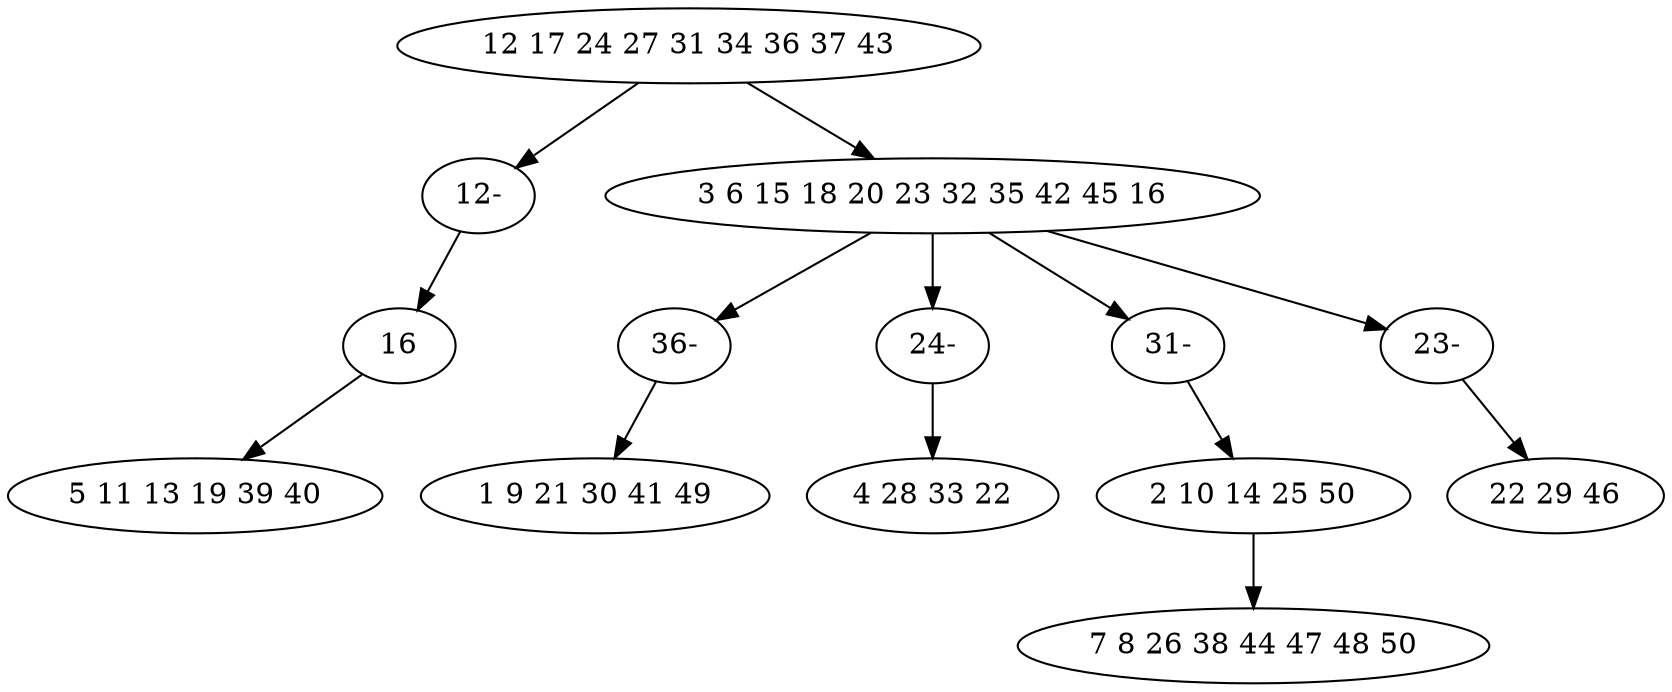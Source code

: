 digraph true_tree {
	"0" -> "12"
	"0" -> "2"
	"2" -> "9"
	"2" -> "11"
	"2" -> "10"
	"5" -> "6"
	"1" -> "7"
	"2" -> "13"
	"9" -> "3"
	"10" -> "5"
	"11" -> "4"
	"12" -> "1"
	"13" -> "8"
	"0" [label="12 17 24 27 31 34 36 37 43"];
	"1" [label="16"];
	"2" [label="3 6 15 18 20 23 32 35 42 45 16"];
	"3" [label="1 9 21 30 41 49"];
	"4" [label="4 28 33 22"];
	"5" [label="2 10 14 25 50"];
	"6" [label="7 8 26 38 44 47 48 50"];
	"7" [label="5 11 13 19 39 40"];
	"8" [label="22 29 46"];
	"9" [label="36-"];
	"10" [label="31-"];
	"11" [label="24-"];
	"12" [label="12-"];
	"13" [label="23-"];
}
